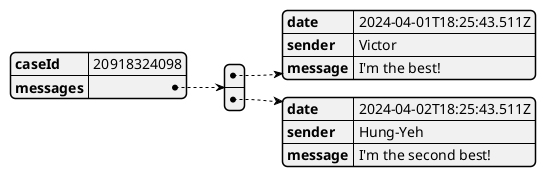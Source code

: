 @startjson
{
    "caseId": 20918324098,
    "messages":[
        {
            "date": "2024-04-01T18:25:43.511Z",
            "sender": "Victor",
            "message": "I'm the best!"
        },
        {
            "date": "2024-04-02T18:25:43.511Z",
            "sender": "Hung-Yeh",
            "message": "I'm the second best!"
        }
    ]
}
@endjson